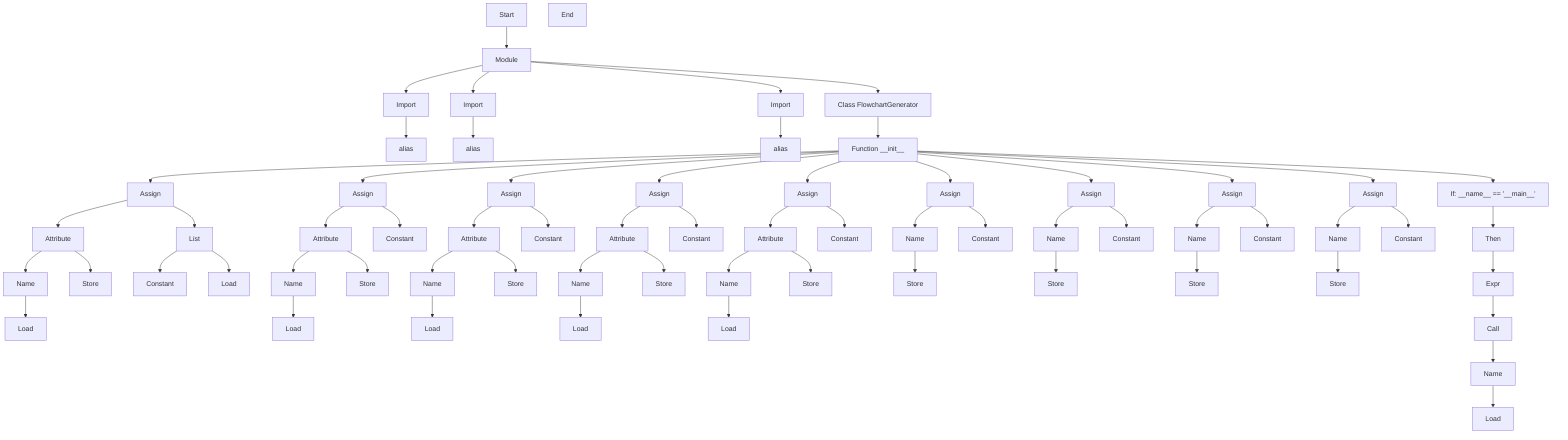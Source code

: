 flowchart TD
Start["Start"]
node1["Module"]
Start --> node1
node2["Import"]
node1 --> node2
node3["alias"]
node2 --> node3
node4["Import"]
node1 --> node4
node5["alias"]
node4 --> node5
node6["Import"]
node1 --> node6
node7["alias"]
node6 --> node7
node8["Class FlowchartGenerator"]
node1 --> node8
node9["Function __init__"]
node8 --> node9
node10["Assign"]
node9 --> node10
node11["Attribute"]
node10 --> node11
node12["Name"]
node11 --> node12
node13["Load"]
node12 --> node13
node14["Store"]
node11 --> node14
node15["List"]
node10 --> node15
node16["Constant"]
node15 --> node16
node17["Load"]
node15 --> node17
node18["Assign"]
node9 --> node18
node19["Attribute"]
node18 --> node19
node20["Name"]
node19 --> node20
node21["Load"]
node20 --> node21
node22["Store"]
node19 --> node22
node23["Constant"]
node18 --> node23
node24["Assign"]
node9 --> node24
node25["Attribute"]
node24 --> node25
node26["Name"]
node25 --> node26
node27["Load"]
node26 --> node27
node28["Store"]
node25 --> node28
node29["Constant"]
node24 --> node29
node30["Assign"]
node9 --> node30
node31["Attribute"]
node30 --> node31
node32["Name"]
node31 --> node32
node33["Load"]
node32 --> node33
node34["Store"]
node31 --> node34
node35["Constant"]
node30 --> node35
node36["Assign"]
node9 --> node36
node37["Attribute"]
node36 --> node37
node38["Name"]
node37 --> node38
node39["Load"]
node38 --> node39
node40["Store"]
node37 --> node40
node41["Constant"]
node36 --> node41
node42["Assign"]
node9 --> node42
node43["Name"]
node42 --> node43
node44["Store"]
node43 --> node44
node45["Constant"]
node42 --> node45
node46["Assign"]
node9 --> node46
node47["Name"]
node46 --> node47
node48["Store"]
node47 --> node48
node49["Constant"]
node46 --> node49
node50["Assign"]
node9 --> node50
node51["Name"]
node50 --> node51
node52["Store"]
node51 --> node52
node53["Constant"]
node50 --> node53
node54["Assign"]
node9 --> node54
node55["Name"]
node54 --> node55
node56["Store"]
node55 --> node56
node57["Constant"]
node54 --> node57
node58["If: __name__ == '__main__'"]
node9 --> node58
node59["Then"]
node58 --> node59
node60["Expr"]
node59 --> node60
node61["Call"]
node60 --> node61
node62["Name"]
node61 --> node62
node63["Load"]
node62 --> node63
End["End"]